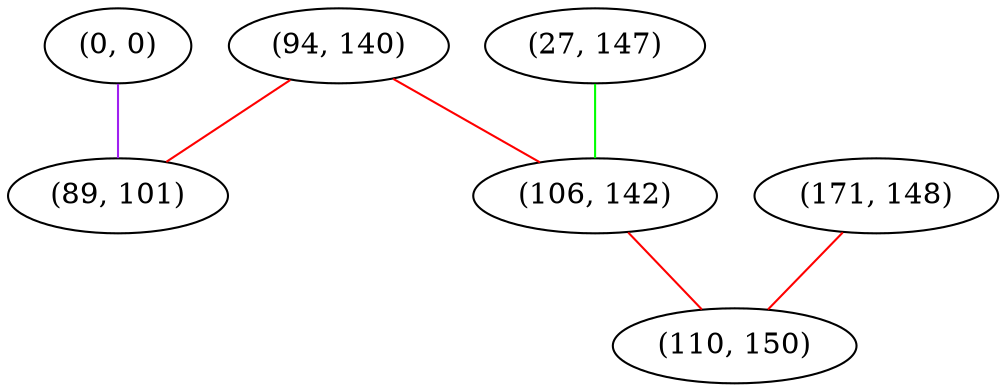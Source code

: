 graph "" {
"(94, 140)";
"(0, 0)";
"(89, 101)";
"(27, 147)";
"(106, 142)";
"(171, 148)";
"(110, 150)";
"(94, 140)" -- "(89, 101)"  [color=red, key=0, weight=1];
"(94, 140)" -- "(106, 142)"  [color=red, key=0, weight=1];
"(0, 0)" -- "(89, 101)"  [color=purple, key=0, weight=4];
"(27, 147)" -- "(106, 142)"  [color=green, key=0, weight=2];
"(106, 142)" -- "(110, 150)"  [color=red, key=0, weight=1];
"(171, 148)" -- "(110, 150)"  [color=red, key=0, weight=1];
}
